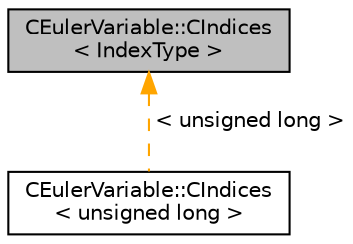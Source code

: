 digraph "CEulerVariable::CIndices&lt; IndexType &gt;"
{
 // LATEX_PDF_SIZE
  edge [fontname="Helvetica",fontsize="10",labelfontname="Helvetica",labelfontsize="10"];
  node [fontname="Helvetica",fontsize="10",shape=record];
  Node1 [label="CEulerVariable::CIndices\l\< IndexType \>",height=0.2,width=0.4,color="black", fillcolor="grey75", style="filled", fontcolor="black",tooltip=" "];
  Node1 -> Node2 [dir="back",color="orange",fontsize="10",style="dashed",label=" \< unsigned long \>" ,fontname="Helvetica"];
  Node2 [label="CEulerVariable::CIndices\l\< unsigned long \>",height=0.2,width=0.4,color="black", fillcolor="white", style="filled",URL="$structCEulerVariable_1_1CIndices.html",tooltip=" "];
}
